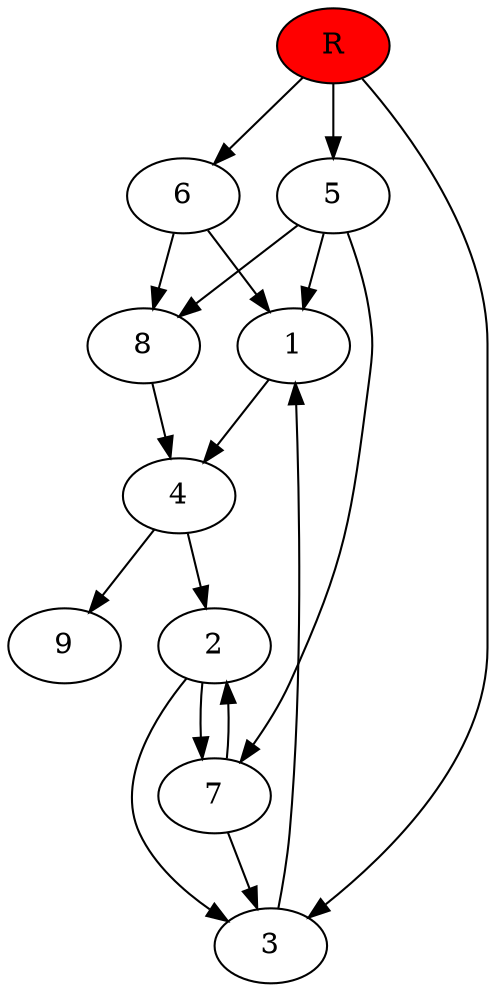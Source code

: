 digraph prb40054 {
	1
	2
	3
	4
	5
	6
	7
	8
	R [fillcolor="#ff0000" style=filled]
	1 -> 4
	2 -> 3
	2 -> 7
	3 -> 1
	4 -> 2
	4 -> 9
	5 -> 1
	5 -> 7
	5 -> 8
	6 -> 1
	6 -> 8
	7 -> 2
	7 -> 3
	8 -> 4
	R -> 3
	R -> 5
	R -> 6
}

